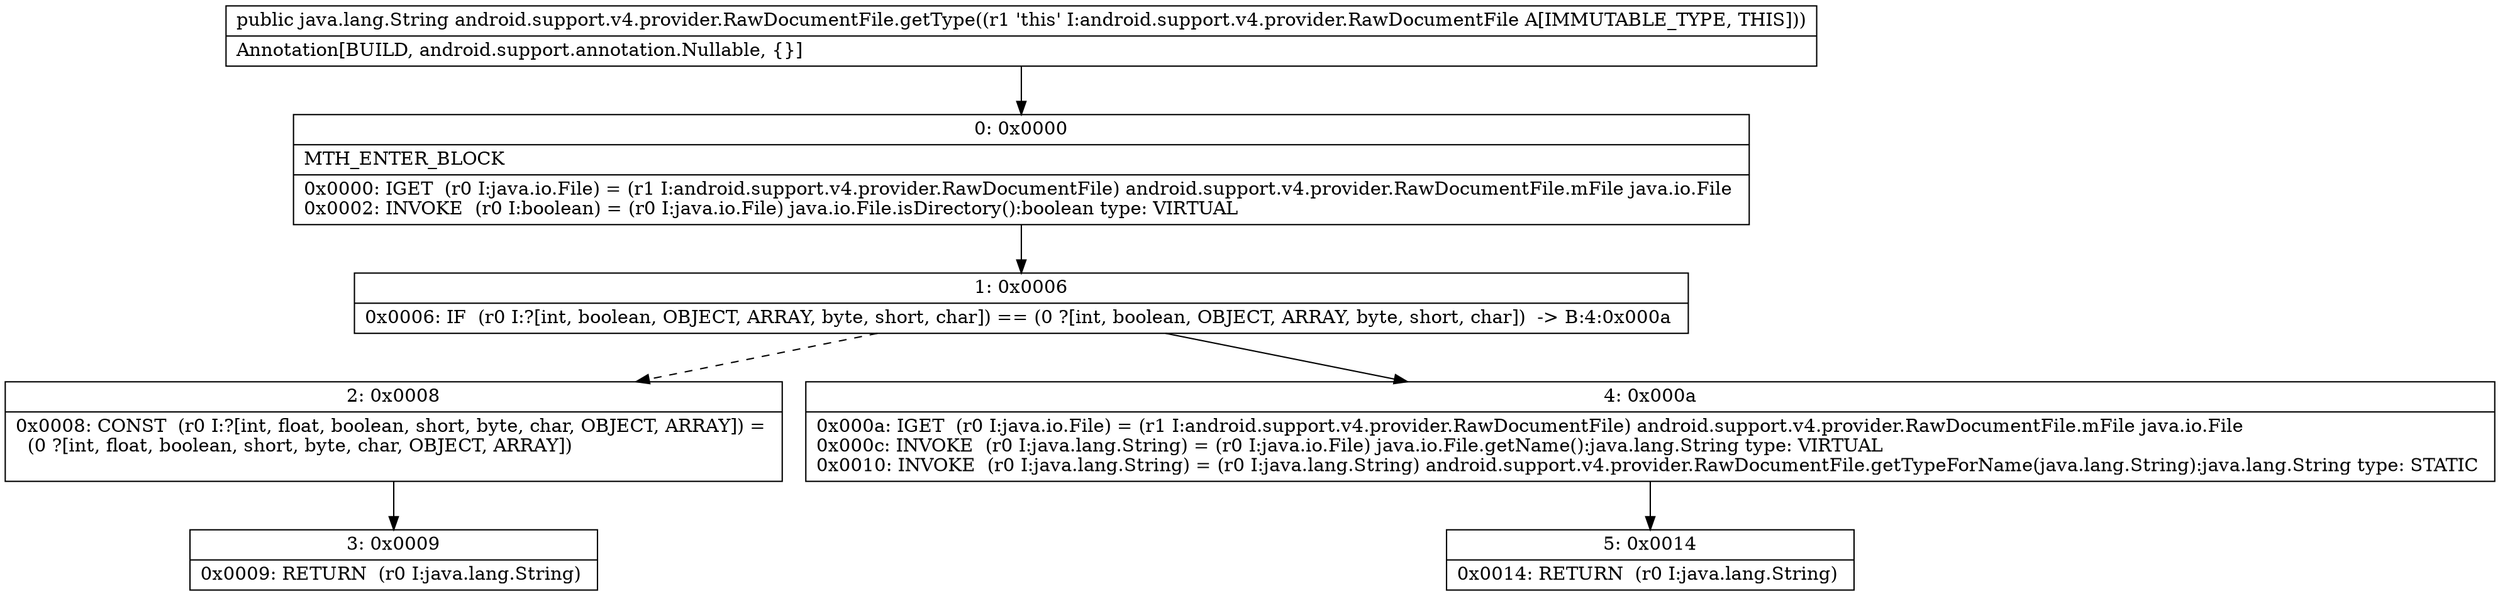 digraph "CFG forandroid.support.v4.provider.RawDocumentFile.getType()Ljava\/lang\/String;" {
Node_0 [shape=record,label="{0\:\ 0x0000|MTH_ENTER_BLOCK\l|0x0000: IGET  (r0 I:java.io.File) = (r1 I:android.support.v4.provider.RawDocumentFile) android.support.v4.provider.RawDocumentFile.mFile java.io.File \l0x0002: INVOKE  (r0 I:boolean) = (r0 I:java.io.File) java.io.File.isDirectory():boolean type: VIRTUAL \l}"];
Node_1 [shape=record,label="{1\:\ 0x0006|0x0006: IF  (r0 I:?[int, boolean, OBJECT, ARRAY, byte, short, char]) == (0 ?[int, boolean, OBJECT, ARRAY, byte, short, char])  \-\> B:4:0x000a \l}"];
Node_2 [shape=record,label="{2\:\ 0x0008|0x0008: CONST  (r0 I:?[int, float, boolean, short, byte, char, OBJECT, ARRAY]) = \l  (0 ?[int, float, boolean, short, byte, char, OBJECT, ARRAY])\l \l}"];
Node_3 [shape=record,label="{3\:\ 0x0009|0x0009: RETURN  (r0 I:java.lang.String) \l}"];
Node_4 [shape=record,label="{4\:\ 0x000a|0x000a: IGET  (r0 I:java.io.File) = (r1 I:android.support.v4.provider.RawDocumentFile) android.support.v4.provider.RawDocumentFile.mFile java.io.File \l0x000c: INVOKE  (r0 I:java.lang.String) = (r0 I:java.io.File) java.io.File.getName():java.lang.String type: VIRTUAL \l0x0010: INVOKE  (r0 I:java.lang.String) = (r0 I:java.lang.String) android.support.v4.provider.RawDocumentFile.getTypeForName(java.lang.String):java.lang.String type: STATIC \l}"];
Node_5 [shape=record,label="{5\:\ 0x0014|0x0014: RETURN  (r0 I:java.lang.String) \l}"];
MethodNode[shape=record,label="{public java.lang.String android.support.v4.provider.RawDocumentFile.getType((r1 'this' I:android.support.v4.provider.RawDocumentFile A[IMMUTABLE_TYPE, THIS]))  | Annotation[BUILD, android.support.annotation.Nullable, \{\}]\l}"];
MethodNode -> Node_0;
Node_0 -> Node_1;
Node_1 -> Node_2[style=dashed];
Node_1 -> Node_4;
Node_2 -> Node_3;
Node_4 -> Node_5;
}

